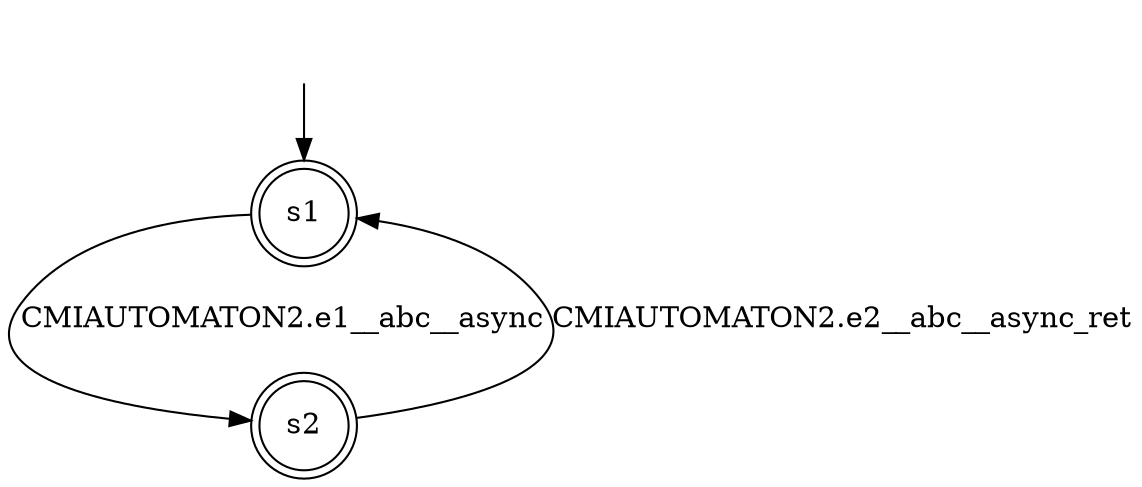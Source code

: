 digraph automaton {
	1 [label=<s1> shape="doublecircle"];
	2 [label=<s2> shape="doublecircle"];
	__init1 [label=<> shape="none"];
	__init1 -> 1;
	1 -> 2 [label=<CMIAUTOMATON2.e1__abc__async> id="1-0-2"];
	2 -> 1 [label=<CMIAUTOMATON2.e2__abc__async_ret> id="2-0-1"];
}
